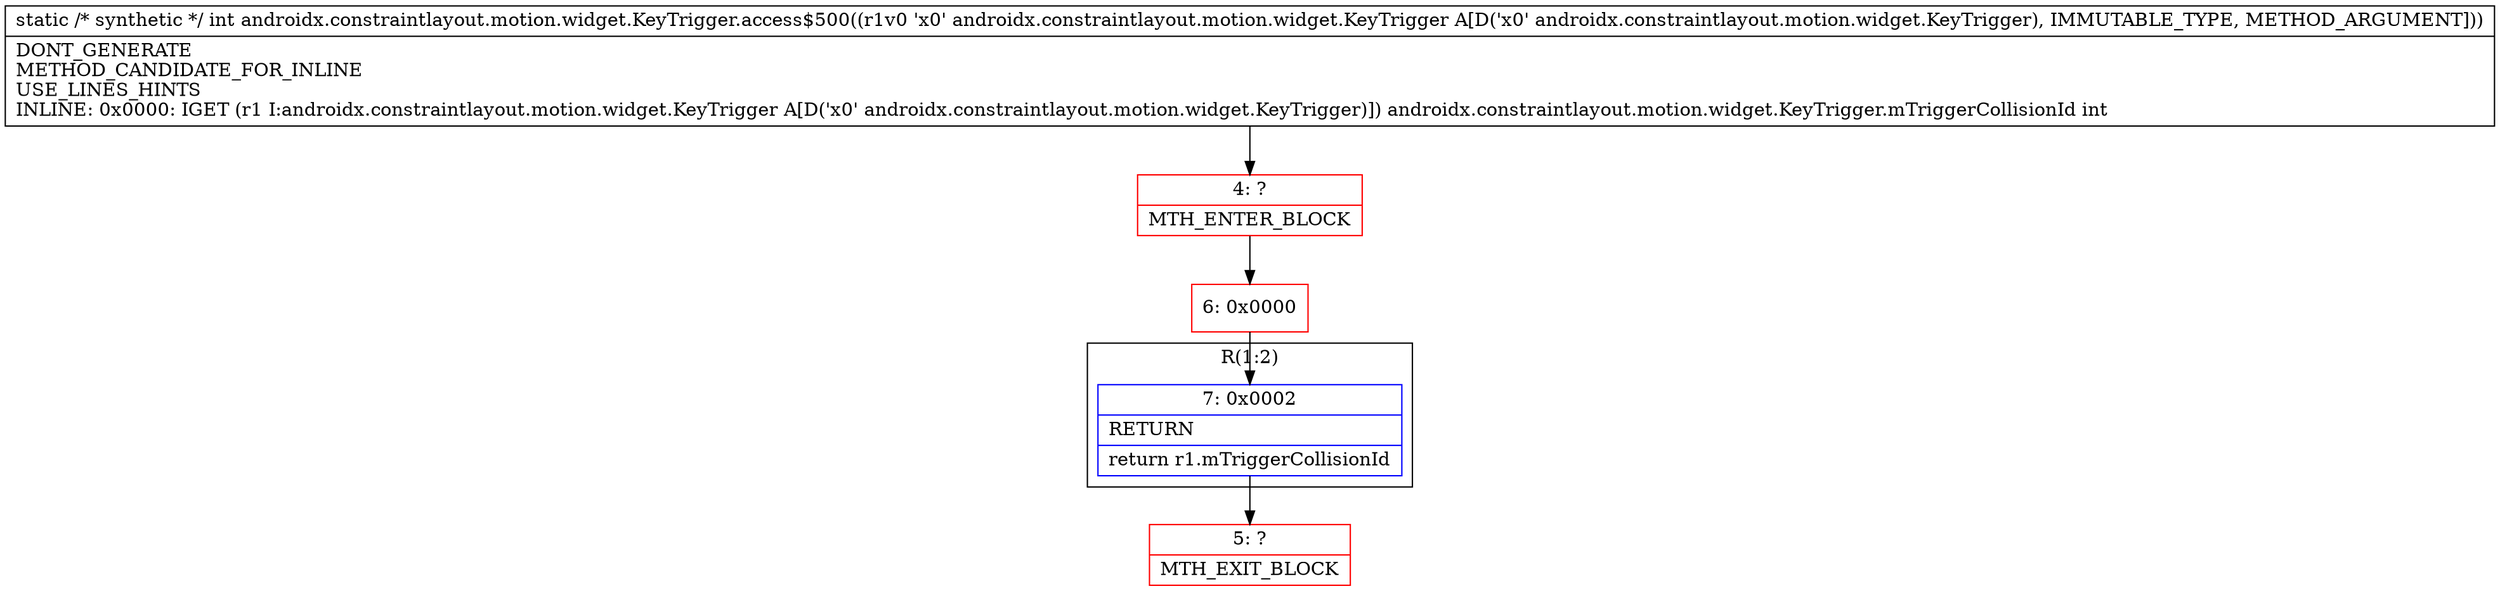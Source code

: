 digraph "CFG forandroidx.constraintlayout.motion.widget.KeyTrigger.access$500(Landroidx\/constraintlayout\/motion\/widget\/KeyTrigger;)I" {
subgraph cluster_Region_246004737 {
label = "R(1:2)";
node [shape=record,color=blue];
Node_7 [shape=record,label="{7\:\ 0x0002|RETURN\l|return r1.mTriggerCollisionId\l}"];
}
Node_4 [shape=record,color=red,label="{4\:\ ?|MTH_ENTER_BLOCK\l}"];
Node_6 [shape=record,color=red,label="{6\:\ 0x0000}"];
Node_5 [shape=record,color=red,label="{5\:\ ?|MTH_EXIT_BLOCK\l}"];
MethodNode[shape=record,label="{static \/* synthetic *\/ int androidx.constraintlayout.motion.widget.KeyTrigger.access$500((r1v0 'x0' androidx.constraintlayout.motion.widget.KeyTrigger A[D('x0' androidx.constraintlayout.motion.widget.KeyTrigger), IMMUTABLE_TYPE, METHOD_ARGUMENT]))  | DONT_GENERATE\lMETHOD_CANDIDATE_FOR_INLINE\lUSE_LINES_HINTS\lINLINE: 0x0000: IGET  (r1 I:androidx.constraintlayout.motion.widget.KeyTrigger A[D('x0' androidx.constraintlayout.motion.widget.KeyTrigger)]) androidx.constraintlayout.motion.widget.KeyTrigger.mTriggerCollisionId int\l}"];
MethodNode -> Node_4;Node_7 -> Node_5;
Node_4 -> Node_6;
Node_6 -> Node_7;
}

